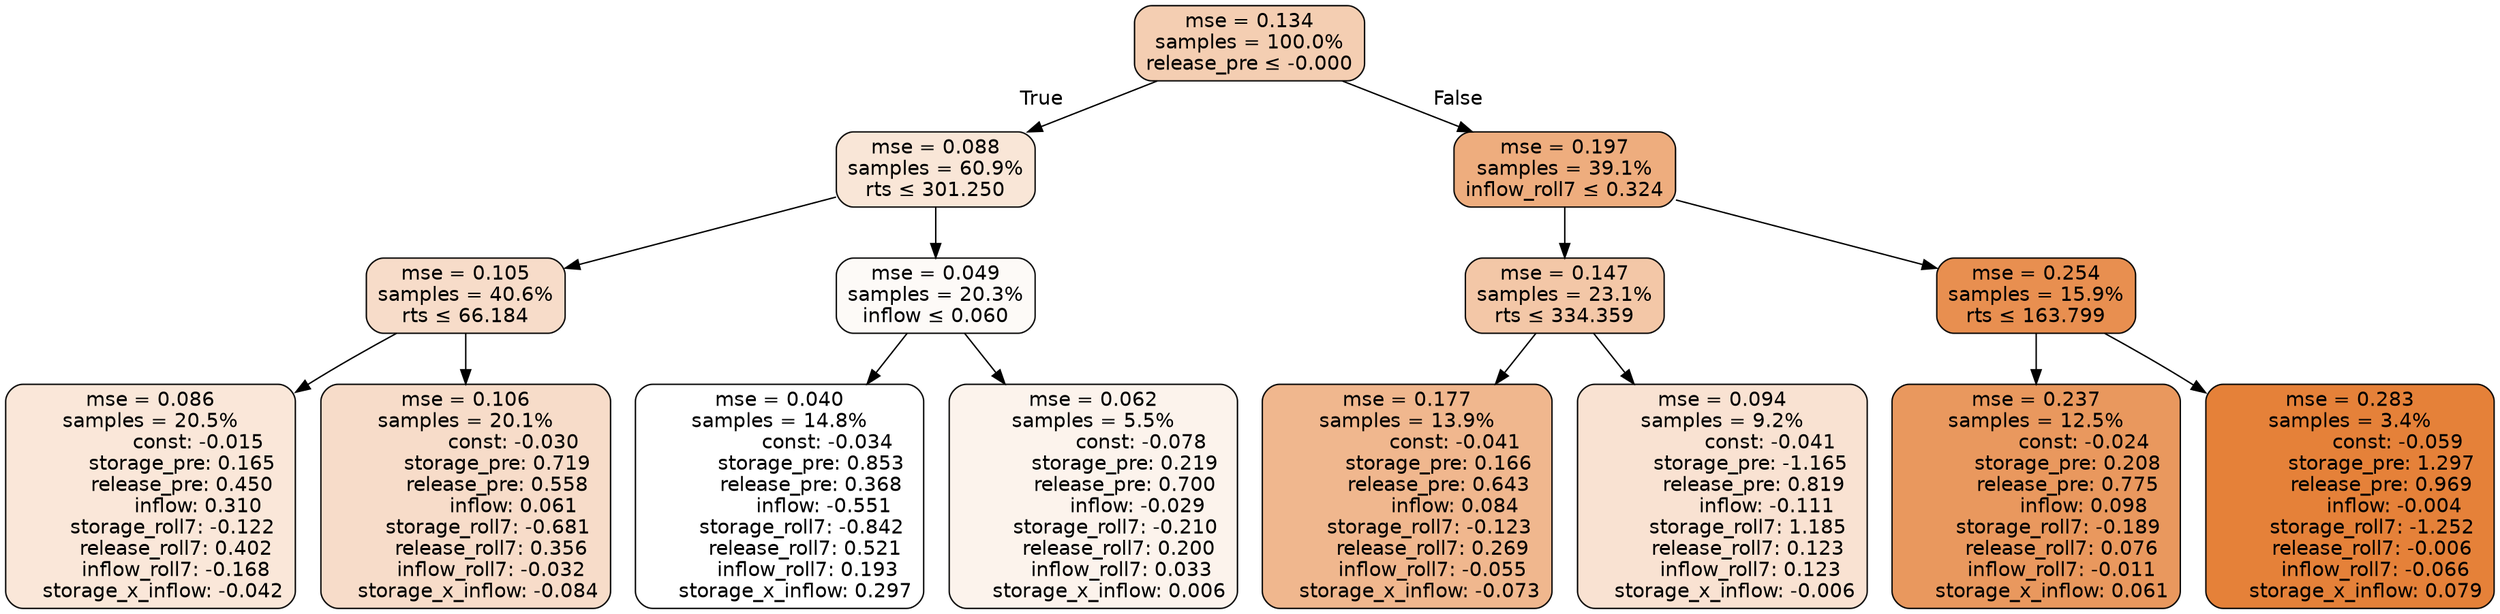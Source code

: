 digraph tree {
bgcolor="transparent"
node [shape=rectangle, style="filled, rounded", color="black", fontname=helvetica] ;
edge [fontname=helvetica] ;
	"0" [label="mse = 0.134
samples = 100.0%
release_pre &le; -0.000", fillcolor="#f4ceb2"]
	"1" [label="mse = 0.088
samples = 60.9%
rts &le; 301.250", fillcolor="#f9e6d7"]
	"2" [label="mse = 0.105
samples = 40.6%
rts &le; 66.184", fillcolor="#f7dcc9"]
	"3" [label="mse = 0.086
samples = 20.5%
               const: -0.015
          storage_pre: 0.165
          release_pre: 0.450
               inflow: 0.310
       storage_roll7: -0.122
        release_roll7: 0.402
        inflow_roll7: -0.168
    storage_x_inflow: -0.042", fillcolor="#fae7d9"]
	"4" [label="mse = 0.106
samples = 20.1%
               const: -0.030
          storage_pre: 0.719
          release_pre: 0.558
               inflow: 0.061
       storage_roll7: -0.681
        release_roll7: 0.356
        inflow_roll7: -0.032
    storage_x_inflow: -0.084", fillcolor="#f7dcc9"]
	"5" [label="mse = 0.049
samples = 20.3%
inflow &le; 0.060", fillcolor="#fdfaf7"]
	"6" [label="mse = 0.040
samples = 14.8%
               const: -0.034
          storage_pre: 0.853
          release_pre: 0.368
              inflow: -0.551
       storage_roll7: -0.842
        release_roll7: 0.521
         inflow_roll7: 0.193
     storage_x_inflow: 0.297", fillcolor="#ffffff"]
	"7" [label="mse = 0.062
samples = 5.5%
               const: -0.078
          storage_pre: 0.219
          release_pre: 0.700
              inflow: -0.029
       storage_roll7: -0.210
        release_roll7: 0.200
         inflow_roll7: 0.033
     storage_x_inflow: 0.006", fillcolor="#fcf3ec"]
	"8" [label="mse = 0.197
samples = 39.1%
inflow_roll7 &le; 0.324", fillcolor="#eead7e"]
	"9" [label="mse = 0.147
samples = 23.1%
rts &le; 334.359", fillcolor="#f3c7a7"]
	"10" [label="mse = 0.177
samples = 13.9%
               const: -0.041
          storage_pre: 0.166
          release_pre: 0.643
               inflow: 0.084
       storage_roll7: -0.123
        release_roll7: 0.269
        inflow_roll7: -0.055
    storage_x_inflow: -0.073", fillcolor="#f0b78e"]
	"11" [label="mse = 0.094
samples = 9.2%
               const: -0.041
         storage_pre: -1.165
          release_pre: 0.819
              inflow: -0.111
        storage_roll7: 1.185
        release_roll7: 0.123
         inflow_roll7: 0.123
    storage_x_inflow: -0.006", fillcolor="#f9e2d2"]
	"12" [label="mse = 0.254
samples = 15.9%
rts &le; 163.799", fillcolor="#e88f50"]
	"13" [label="mse = 0.237
samples = 12.5%
               const: -0.024
          storage_pre: 0.208
          release_pre: 0.775
               inflow: 0.098
       storage_roll7: -0.189
        release_roll7: 0.076
        inflow_roll7: -0.011
     storage_x_inflow: 0.061", fillcolor="#e9985e"]
	"14" [label="mse = 0.283
samples = 3.4%
               const: -0.059
          storage_pre: 1.297
          release_pre: 0.969
              inflow: -0.004
       storage_roll7: -1.252
       release_roll7: -0.006
        inflow_roll7: -0.066
     storage_x_inflow: 0.079", fillcolor="#e58139"]

	"0" -> "1" [labeldistance=2.5, labelangle=45, headlabel="True"]
	"1" -> "2"
	"2" -> "3"
	"2" -> "4"
	"1" -> "5"
	"5" -> "6"
	"5" -> "7"
	"0" -> "8" [labeldistance=2.5, labelangle=-45, headlabel="False"]
	"8" -> "9"
	"9" -> "10"
	"9" -> "11"
	"8" -> "12"
	"12" -> "13"
	"12" -> "14"
}